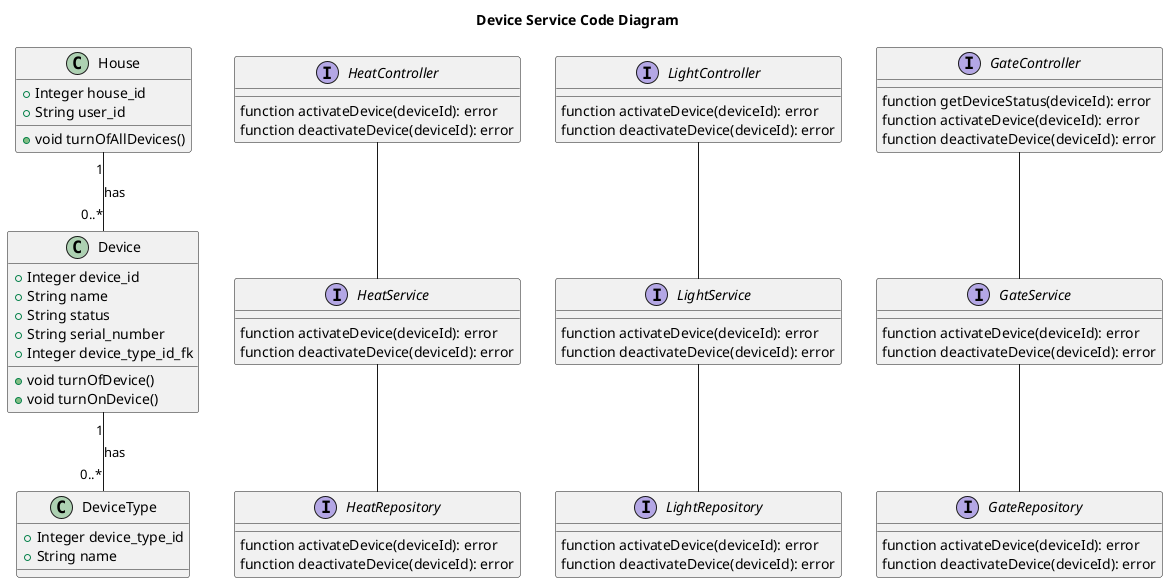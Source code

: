 @startuml
title Device Service Code Diagram

class House {
    +Integer house_id
    +String user_id
    +void turnOfAllDevices()
}

class Device {
    +Integer device_id
    +String name
    +String status
    +String serial_number
    +Integer device_type_id_fk
    +void turnOfDevice()
    +void turnOnDevice()
}

class DeviceType {
    +Integer device_type_id
    +String name
}

House "1" -- "0..*" Device : has
Device "1" -- "0..*" DeviceType : has

interface HeatController {
function activateDevice(deviceId): error
function deactivateDevice(deviceId): error
}

interface HeatService {
function activateDevice(deviceId): error
function deactivateDevice(deviceId): error
}

interface HeatRepository {
function activateDevice(deviceId): error
function deactivateDevice(deviceId): error
}

HeatController " " -- " " HeatService
HeatService " " -- " " HeatRepository

interface LightController {
function activateDevice(deviceId): error
function deactivateDevice(deviceId): error
}

interface LightService {
function activateDevice(deviceId): error
function deactivateDevice(deviceId): error
}

interface LightRepository {
function activateDevice(deviceId): error
function deactivateDevice(deviceId): error
}

LightController " " -- " " LightService
LightService " " -- " " LightRepository

interface GateController {
function getDeviceStatus(deviceId): error
function activateDevice(deviceId): error
function deactivateDevice(deviceId): error
}

interface GateService {
function activateDevice(deviceId): error
function deactivateDevice(deviceId): error
}

interface GateRepository {
function activateDevice(deviceId): error
function deactivateDevice(deviceId): error
}

GateController " " -- " " GateService
GateService " " -- " " GateRepository


@enduml